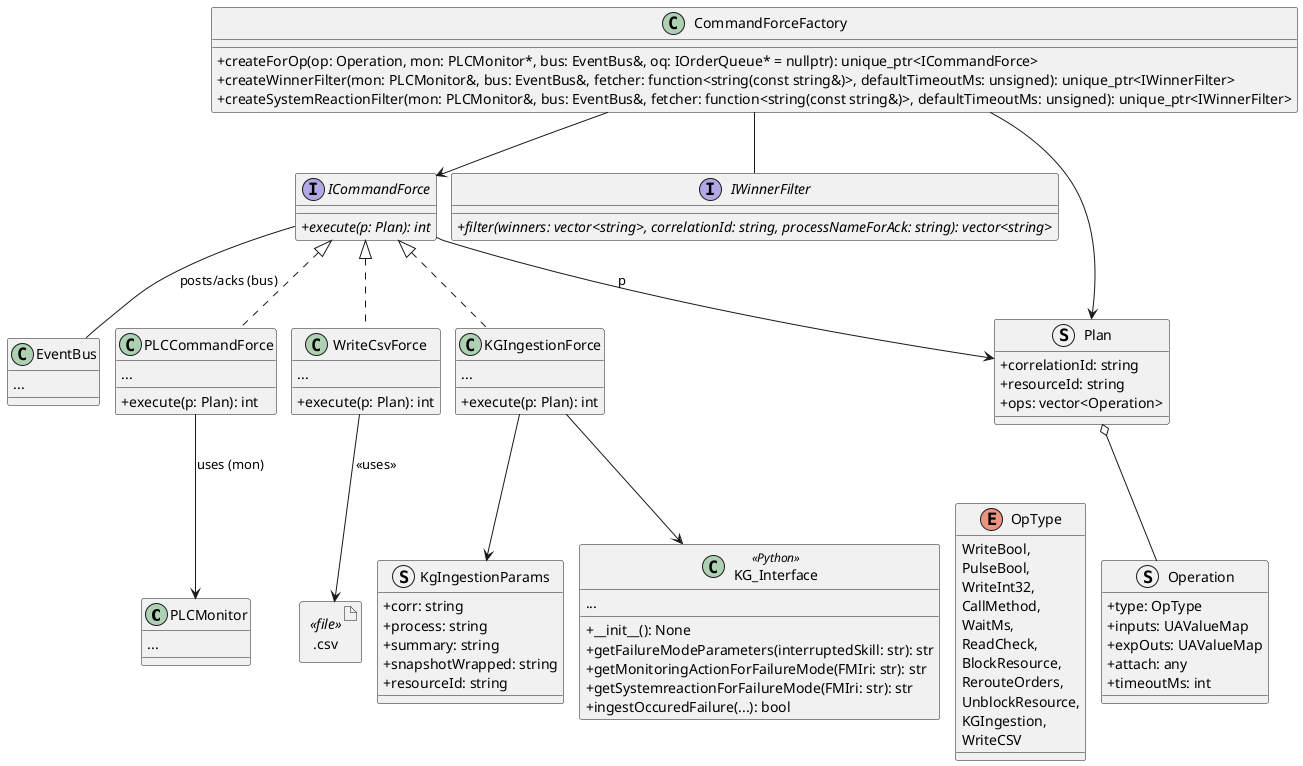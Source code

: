 @startuml CommandForceFactory1
' ReactionManager – Focused class diagram (only directly related types & key deps)
skinparam shadowing false
skinparam classAttributeIconSize 0
' Füge das direkt ganz oben ein:
'skinparam dpi 300                      
' für PNG-Export (ignoriert bei SVG)
skinparam defaultFontName Arial
'skinparam defaultFontSize 16           
' größerer Font = bessere Lesbarkeit
skinparam nodesep 15                  
' Knotenabstand
'skinparam ranksep 35                   
' Zeilenabstand
'scale 1.6                              
' zusätzliche Skalierung
'hide empty members
'left to right direction
top to bottom direction
allowmixing

' ---- Runtime basics ----
class PLCMonitor {
  ...
}
class EventBus {
  ...
}

interface ICommandForce {
  {abstract} +execute(p: Plan): int
}

interface IWinnerFilter {
  {abstract} +filter(winners: vector<string>, correlationId: string, processNameForAck: string): vector<string>
}

' ---- Factory ----
class CommandForceFactory {
  +createForOp(op: Operation, mon: PLCMonitor*, bus: EventBus&, oq: IOrderQueue* = nullptr): unique_ptr<ICommandForce>
  +createWinnerFilter(mon: PLCMonitor&, bus: EventBus&, fetcher: function<string(const string&)>, defaultTimeoutMs: unsigned): unique_ptr<IWinnerFilter>
  +createSystemReactionFilter(mon: PLCMonitor&, bus: EventBus&, fetcher: function<string(const string&)>, defaultTimeoutMs: unsigned): unique_ptr<IWinnerFilter>
}

artifact ".csv" <<file>> as OrdersCSV

' ---- Forces (created by factory) ----
class PLCCommandForce implements ICommandForce {
  +execute(p: Plan): int
  ...
}
class WriteCsvForce implements ICommandForce {
  +execute(p: Plan): int
  ...
}
class KGIngestionForce implements ICommandForce {
  +execute(p: Plan): int
  ...
}
'struct IOrderQueue
struct KgIngestionParams {
  +corr: string
  +process: string
  +summary: string
  +snapshotWrapped: string
  +resourceId: string
}
' ---- Plan / Operation ----
struct Plan {
  +correlationId: string
  +resourceId: string
  +ops: vector<Operation>
}
together {
struct Operation {
  +type: OpType
  +inputs: UAValueMap
  +expOuts: UAValueMap
  +attach: any
  +timeoutMs: int
}
enum OpType {
  WriteBool, 
  PulseBool, 
  WriteInt32, 
  CallMethod,
  WaitMs, 
  ReadCheck, 
  BlockResource, 
  RerouteOrders, 
  UnblockResource,
  KGIngestion, 
  WriteCSV
}
}

  '- ontology_path: str
  '- ont_iri: str
  '- class_prefix: str
  '- op_prefix: str
  '- dp_prefix: str
  '- graph: rdflib.Graph
  '- CL: rdflib.namespace.Namespace
  '- OP: rdflib.namespace.Namespace
  '- DP: rdflib.namespace.Namespace
class KG_Interface <<Python>> {
  ...
  + __init__(): None
  + getFailureModeParameters(interruptedSkill: str): str
  + getMonitoringActionForFailureMode(FMIri: str): str
  + getSystemreactionForFailureMode(FMIri: str): str
  + ingestOccuredFailure(...): bool
}


' ---- Relations ----
CommandForceFactory --> ICommandForce
CommandForceFactory -- IWinnerFilter
PLCCommandForce --> PLCMonitor : uses (mon)
ICommandForce -- EventBus   : posts/acks (bus)
KGIngestionForce --> KgIngestionParams
WriteCsvForce --> OrdersCSV: <<uses>>
Plan o-- Operation
CommandForceFactory --> Plan
KGIngestionForce --> KG_Interface
ICommandForce --> Plan : p

@enduml